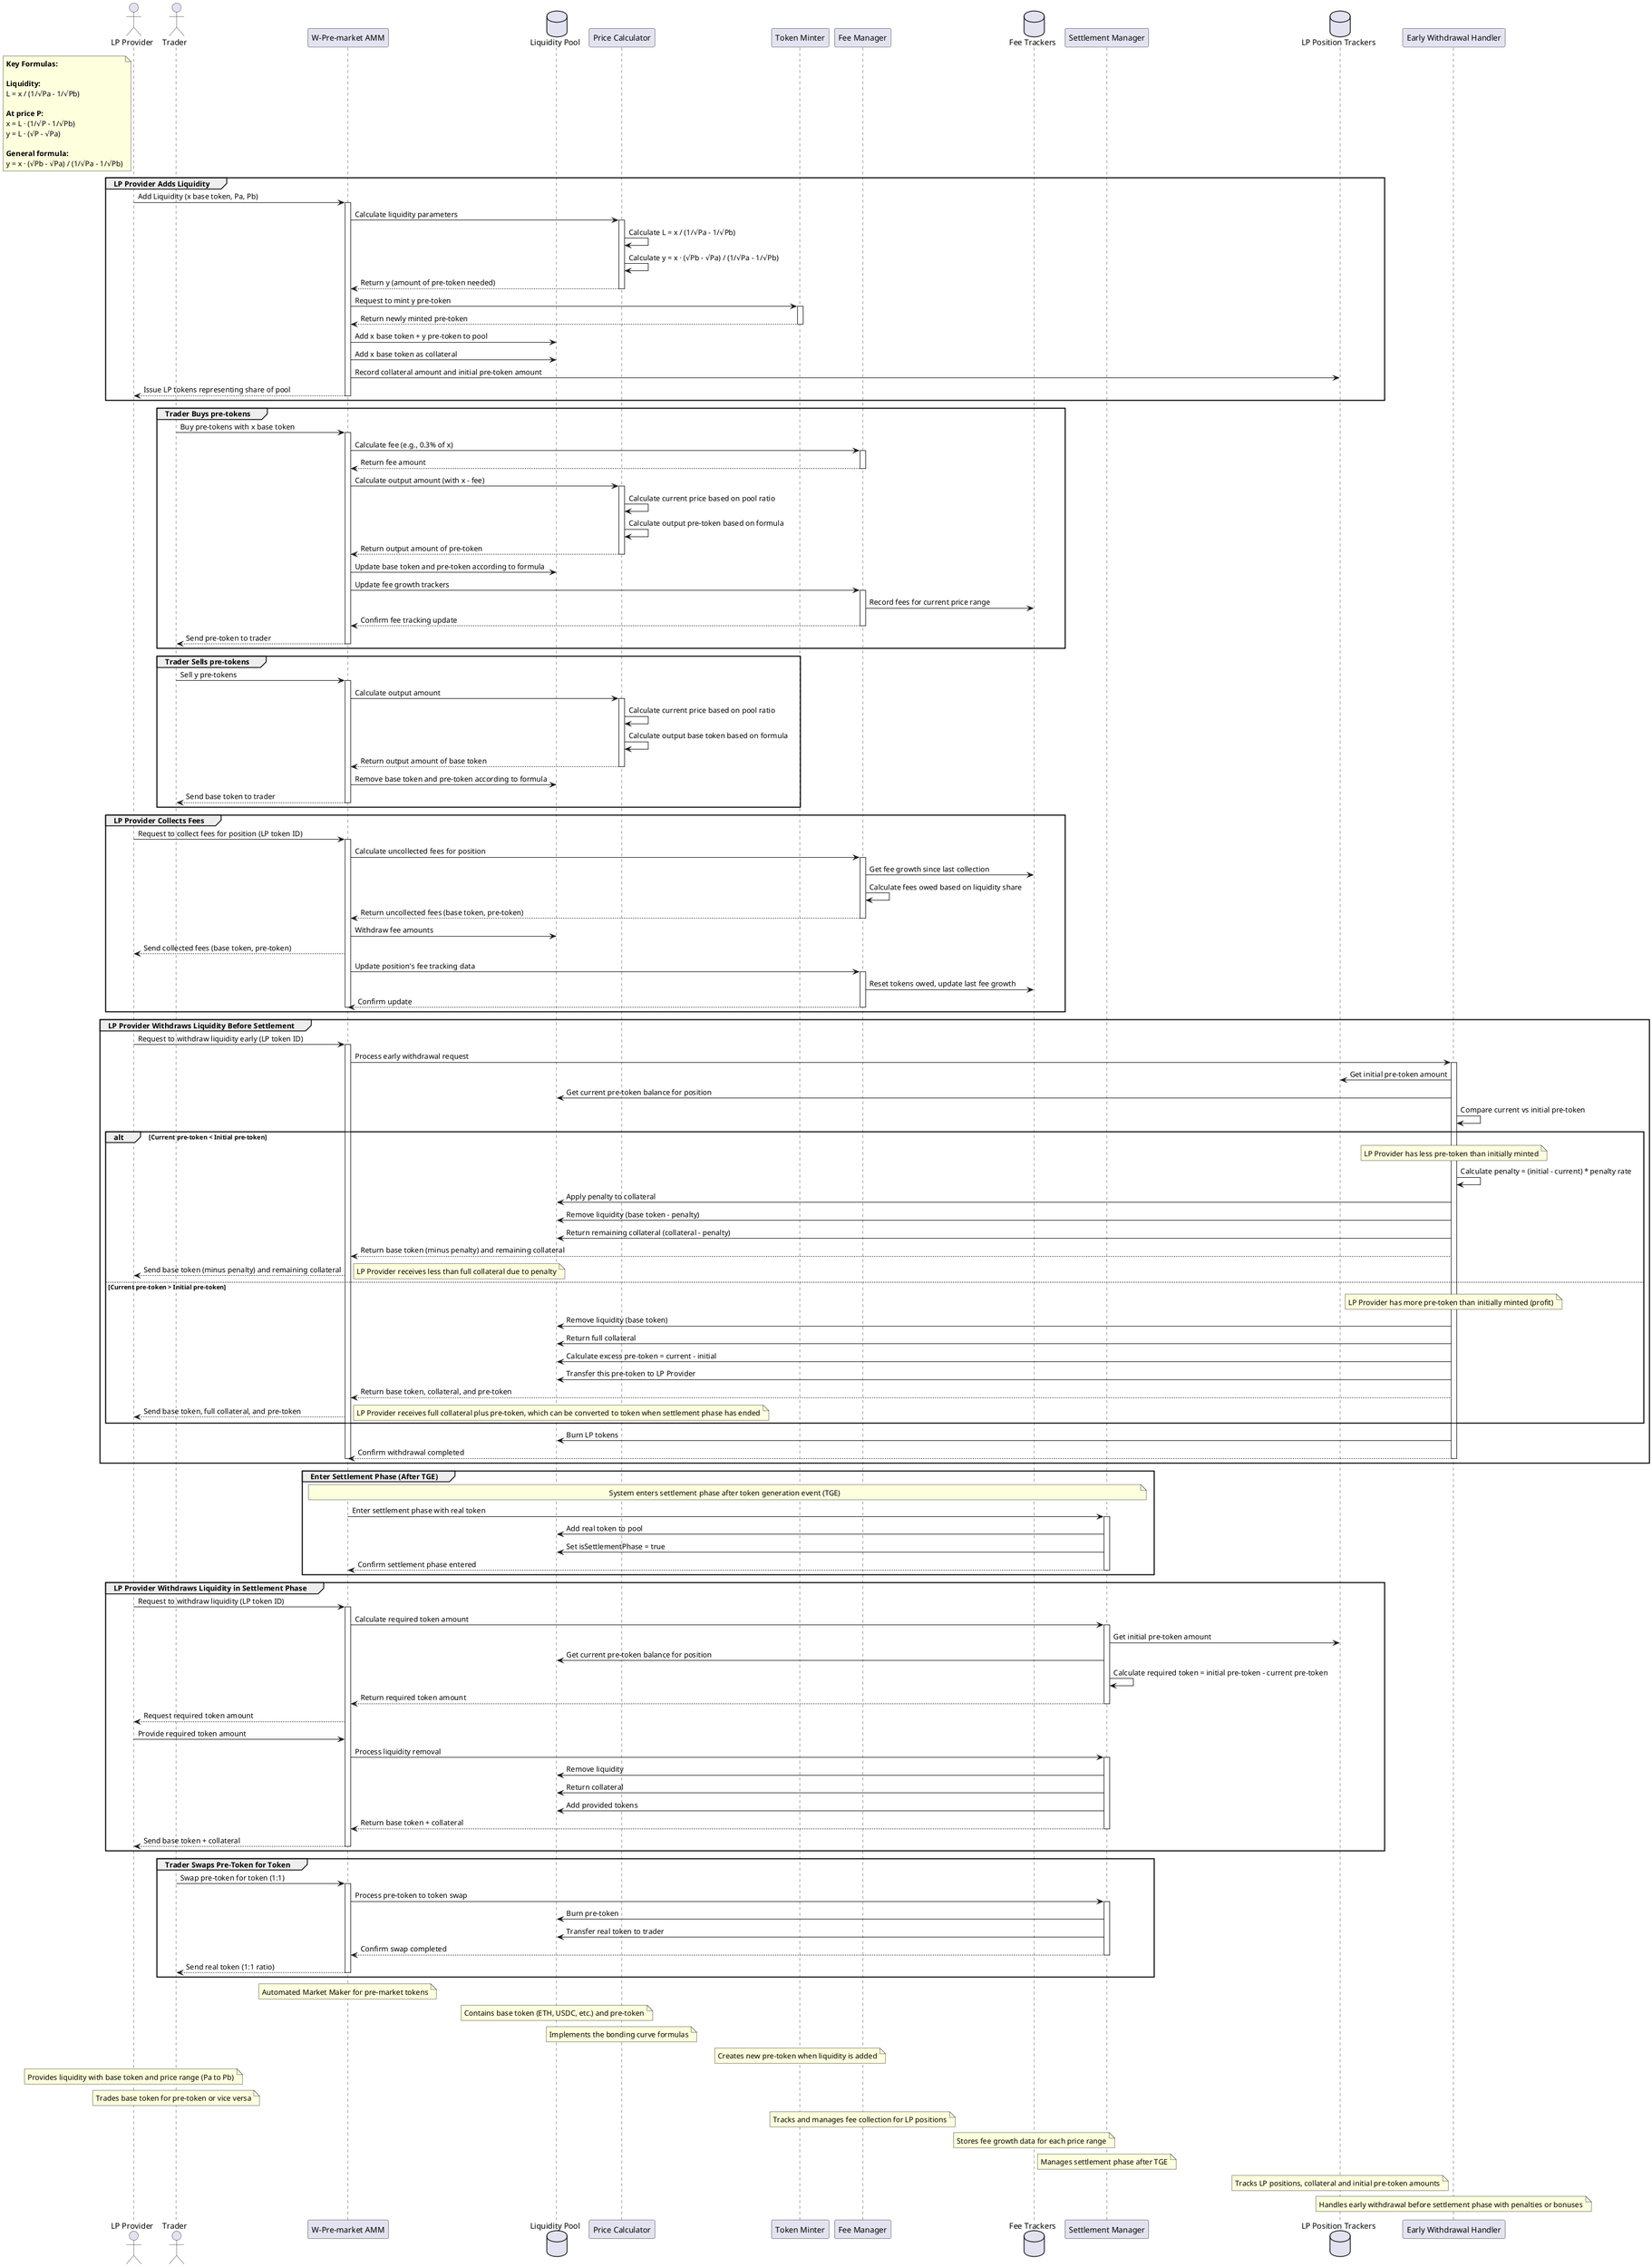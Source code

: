 @startuml W-Pre-market AMM System

' Define participants
actor "LP Provider" as LPProvider
actor "Trader" as Trader
participant "W-Pre-market AMM" as AMM
database "Liquidity Pool" as Pool
participant "Price Calculator" as Calculator
participant "Token Minter" as Minter
participant "Fee Manager" as FeeManager
database "Fee Trackers" as FeeTrackers
participant "Settlement Manager" as Settlement
database "LP Position Trackers" as LPTrackers
participant "Early Withdrawal Handler" as EarlyWithdrawal

' Style
skinparam sequence {
    ParticipantBackgroundColor LightBlue
    ActorBackgroundColor LightGreen
    DatabaseBackgroundColor LightPink
    LifeLineColor Gray
    BorderColor Black
}

' Define mathematical formulas as notes
note left of LPProvider
  <b>Key Formulas:</b>
  
  <b>Liquidity:</b>
  L = x / (1/√Pa - 1/√Pb)
  
  <b>At price P:</b>
  x = L · (1/√P - 1/√Pb)
  y = L · (√P - √Pa)
  
  <b>General formula:</b>
  y = x · (√Pb - √Pa) / (1/√Pa - 1/√Pb)
end note

' LP Provider Flow
group LP Provider Adds Liquidity
    LPProvider -> AMM: Add Liquidity (x base token, Pa, Pb)
    activate AMM
    
    AMM -> Calculator: Calculate liquidity parameters
    activate Calculator
    
    Calculator -> Calculator: Calculate L = x / (1/√Pa - 1/√Pb)
    Calculator -> Calculator: Calculate y = x · (√Pb - √Pa) / (1/√Pa - 1/√Pb)
    Calculator --> AMM: Return y (amount of pre-token needed)
    deactivate Calculator
    
    AMM -> Minter: Request to mint y pre-token
    activate Minter
    Minter --> AMM: Return newly minted pre-token
    deactivate Minter
    
    AMM -> Pool: Add x base token + y pre-token to pool
    AMM -> Pool: Add x base token as collateral
    AMM -> LPTrackers: Record collateral amount and initial pre-token amount
    AMM --> LPProvider: Issue LP tokens representing share of pool
    
    deactivate AMM
end

' Trader Flow - Buy pre-tokens
group Trader Buys pre-tokens
    Trader -> AMM: Buy pre-tokens with x base token
    activate AMM
    
    AMM -> FeeManager: Calculate fee (e.g., 0.3% of x)
    activate FeeManager
    FeeManager --> AMM: Return fee amount
    deactivate FeeManager
    
    AMM -> Calculator: Calculate output amount (with x - fee)
    activate Calculator
    
    Calculator -> Calculator: Calculate current price based on pool ratio
    Calculator -> Calculator: Calculate output pre-token based on formula
    Calculator --> AMM: Return output amount of pre-token
    deactivate Calculator
    
    AMM -> Pool: Update base token and pre-token according to formula
    
    AMM -> FeeManager: Update fee growth trackers
    activate FeeManager
    FeeManager -> FeeTrackers: Record fees for current price range
    FeeManager --> AMM: Confirm fee tracking update
    deactivate FeeManager
    
    AMM --> Trader: Send pre-token to trader
    
    deactivate AMM
end

' Trader Flow - Sell pre-tokens
group Trader Sells pre-tokens
    Trader -> AMM: Sell y pre-tokens
    activate AMM
    
    AMM -> Calculator: Calculate output amount
    activate Calculator
    
    Calculator -> Calculator: Calculate current price based on pool ratio
    Calculator -> Calculator: Calculate output base token based on formula
    Calculator --> AMM: Return output amount of base token
    deactivate Calculator
    
    AMM -> Pool: Remove base token and pre-token according to formula
    AMM --> Trader: Send base token to trader
    
    deactivate AMM
end

' Add a new flow for fee collection
group LP Provider Collects Fees
    LPProvider -> AMM: Request to collect fees for position (LP token ID)
    activate AMM
    
    AMM -> FeeManager: Calculate uncollected fees for position
    activate FeeManager
    
    FeeManager -> FeeTrackers: Get fee growth since last collection
    FeeManager -> FeeManager: Calculate fees owed based on liquidity share
    FeeManager --> AMM: Return uncollected fees (base token, pre-token)
    deactivate FeeManager
    
    AMM -> Pool: Withdraw fee amounts
    AMM --> LPProvider: Send collected fees (base token, pre-token)
    
    AMM -> FeeManager: Update position's fee tracking data
    activate FeeManager
    FeeManager -> FeeTrackers: Reset tokens owed, update last fee growth
    FeeManager --> AMM: Confirm update
    deactivate FeeManager
    
    deactivate AMM
end

' Add a new flow for LP Provider withdrawing liquidity before settlement phase
group LP Provider Withdraws Liquidity Before Settlement
    LPProvider -> AMM: Request to withdraw liquidity early (LP token ID)
    activate AMM
    
    AMM -> EarlyWithdrawal: Process early withdrawal request
    activate EarlyWithdrawal
    
    EarlyWithdrawal -> LPTrackers: Get initial pre-token amount
    EarlyWithdrawal -> Pool: Get current pre-token balance for position
    EarlyWithdrawal -> EarlyWithdrawal: Compare current vs initial pre-token
    
    alt Current pre-token < Initial pre-token
        note over EarlyWithdrawal: LP Provider has less pre-token than initially minted
        EarlyWithdrawal -> EarlyWithdrawal: Calculate penalty = (initial - current) * penalty rate
        EarlyWithdrawal -> Pool: Apply penalty to collateral
        EarlyWithdrawal -> Pool: Remove liquidity (base token - penalty)
        EarlyWithdrawal -> Pool: Return remaining collateral (collateral - penalty)
        EarlyWithdrawal --> AMM: Return base token (minus penalty) and remaining collateral
        
        AMM --> LPProvider: Send base token (minus penalty) and remaining collateral
        note right: LP Provider receives less than full collateral due to penalty
    else Current pre-token > Initial pre-token
        note over EarlyWithdrawal: LP Provider has more pre-token than initially minted (profit)
        EarlyWithdrawal -> Pool: Remove liquidity (base token)
        EarlyWithdrawal -> Pool: Return full collateral
        EarlyWithdrawal -> Pool: Calculate excess pre-token = current - initial
        EarlyWithdrawal -> Pool: Transfer this pre-token to LP Provider
        EarlyWithdrawal --> AMM: Return base token, collateral, and pre-token
        
        AMM --> LPProvider: Send base token, full collateral, and pre-token
        note right: LP Provider receives full collateral plus pre-token, which can be converted to token when settlement phase has ended
    end
    
    EarlyWithdrawal -> Pool: Burn LP tokens
    EarlyWithdrawal --> AMM: Confirm withdrawal completed
    deactivate EarlyWithdrawal
    
    deactivate AMM
end

' Add a new flow for settlement phase
group Enter Settlement Phase (After TGE)
    note over AMM, Settlement: System enters settlement phase after token generation event (TGE)
    
    AMM -> Settlement: Enter settlement phase with real token
    activate Settlement
    Settlement -> Pool: Add real token to pool
    Settlement -> Pool: Set isSettlementPhase = true
    Settlement --> AMM: Confirm settlement phase entered
    deactivate Settlement
end

' Add a new flow for LP Provider withdrawal in settlement phase
group LP Provider Withdraws Liquidity in Settlement Phase
    LPProvider -> AMM: Request to withdraw liquidity (LP token ID)
    activate AMM
    
    AMM -> Settlement: Calculate required token amount
    activate Settlement
    Settlement -> LPTrackers: Get initial pre-token amount
    Settlement -> Pool: Get current pre-token balance for position
    Settlement -> Settlement: Calculate required token = initial pre-token - current pre-token
    Settlement --> AMM: Return required token amount
    deactivate Settlement
    
    AMM --> LPProvider: Request required token amount
    LPProvider -> AMM: Provide required token amount
    
    AMM -> Settlement: Process liquidity removal
    activate Settlement
    Settlement -> Pool: Remove liquidity
    Settlement -> Pool: Return collateral
    Settlement -> Pool: Add provided tokens
    Settlement --> AMM: Return base token + collateral
    deactivate Settlement
    
    AMM --> LPProvider: Send base token + collateral
    
    deactivate AMM
end

' Add a new flow for Trader swapping pre-token for real token
group Trader Swaps Pre-Token for Token
    Trader -> AMM: Swap pre-token for token (1:1)
    activate AMM
    
    AMM -> Settlement: Process pre-token to token swap
    activate Settlement
    Settlement -> Pool: Burn pre-token
    Settlement -> Pool: Transfer real token to trader
    Settlement --> AMM: Confirm swap completed
    deactivate Settlement
    
    AMM --> Trader: Send real token (1:1 ratio)
    
    deactivate AMM
end

' Add notes
note over AMM: Automated Market Maker for pre-market tokens
note over Pool: Contains base token (ETH, USDC, etc.) and pre-token
note over Calculator: Implements the bonding curve formulas
note over Minter: Creates new pre-token when liquidity is added
note over LPProvider: Provides liquidity with base token and price range (Pa to Pb)
note over Trader: Trades base token for pre-token or vice versa
note over FeeManager: Tracks and manages fee collection for LP positions
note over FeeTrackers: Stores fee growth data for each price range
note over Settlement: Manages settlement phase after TGE
note over LPTrackers: Tracks LP positions, collateral and initial pre-token amounts
note over EarlyWithdrawal: Handles early withdrawal before settlement phase with penalties or bonuses

@enduml 